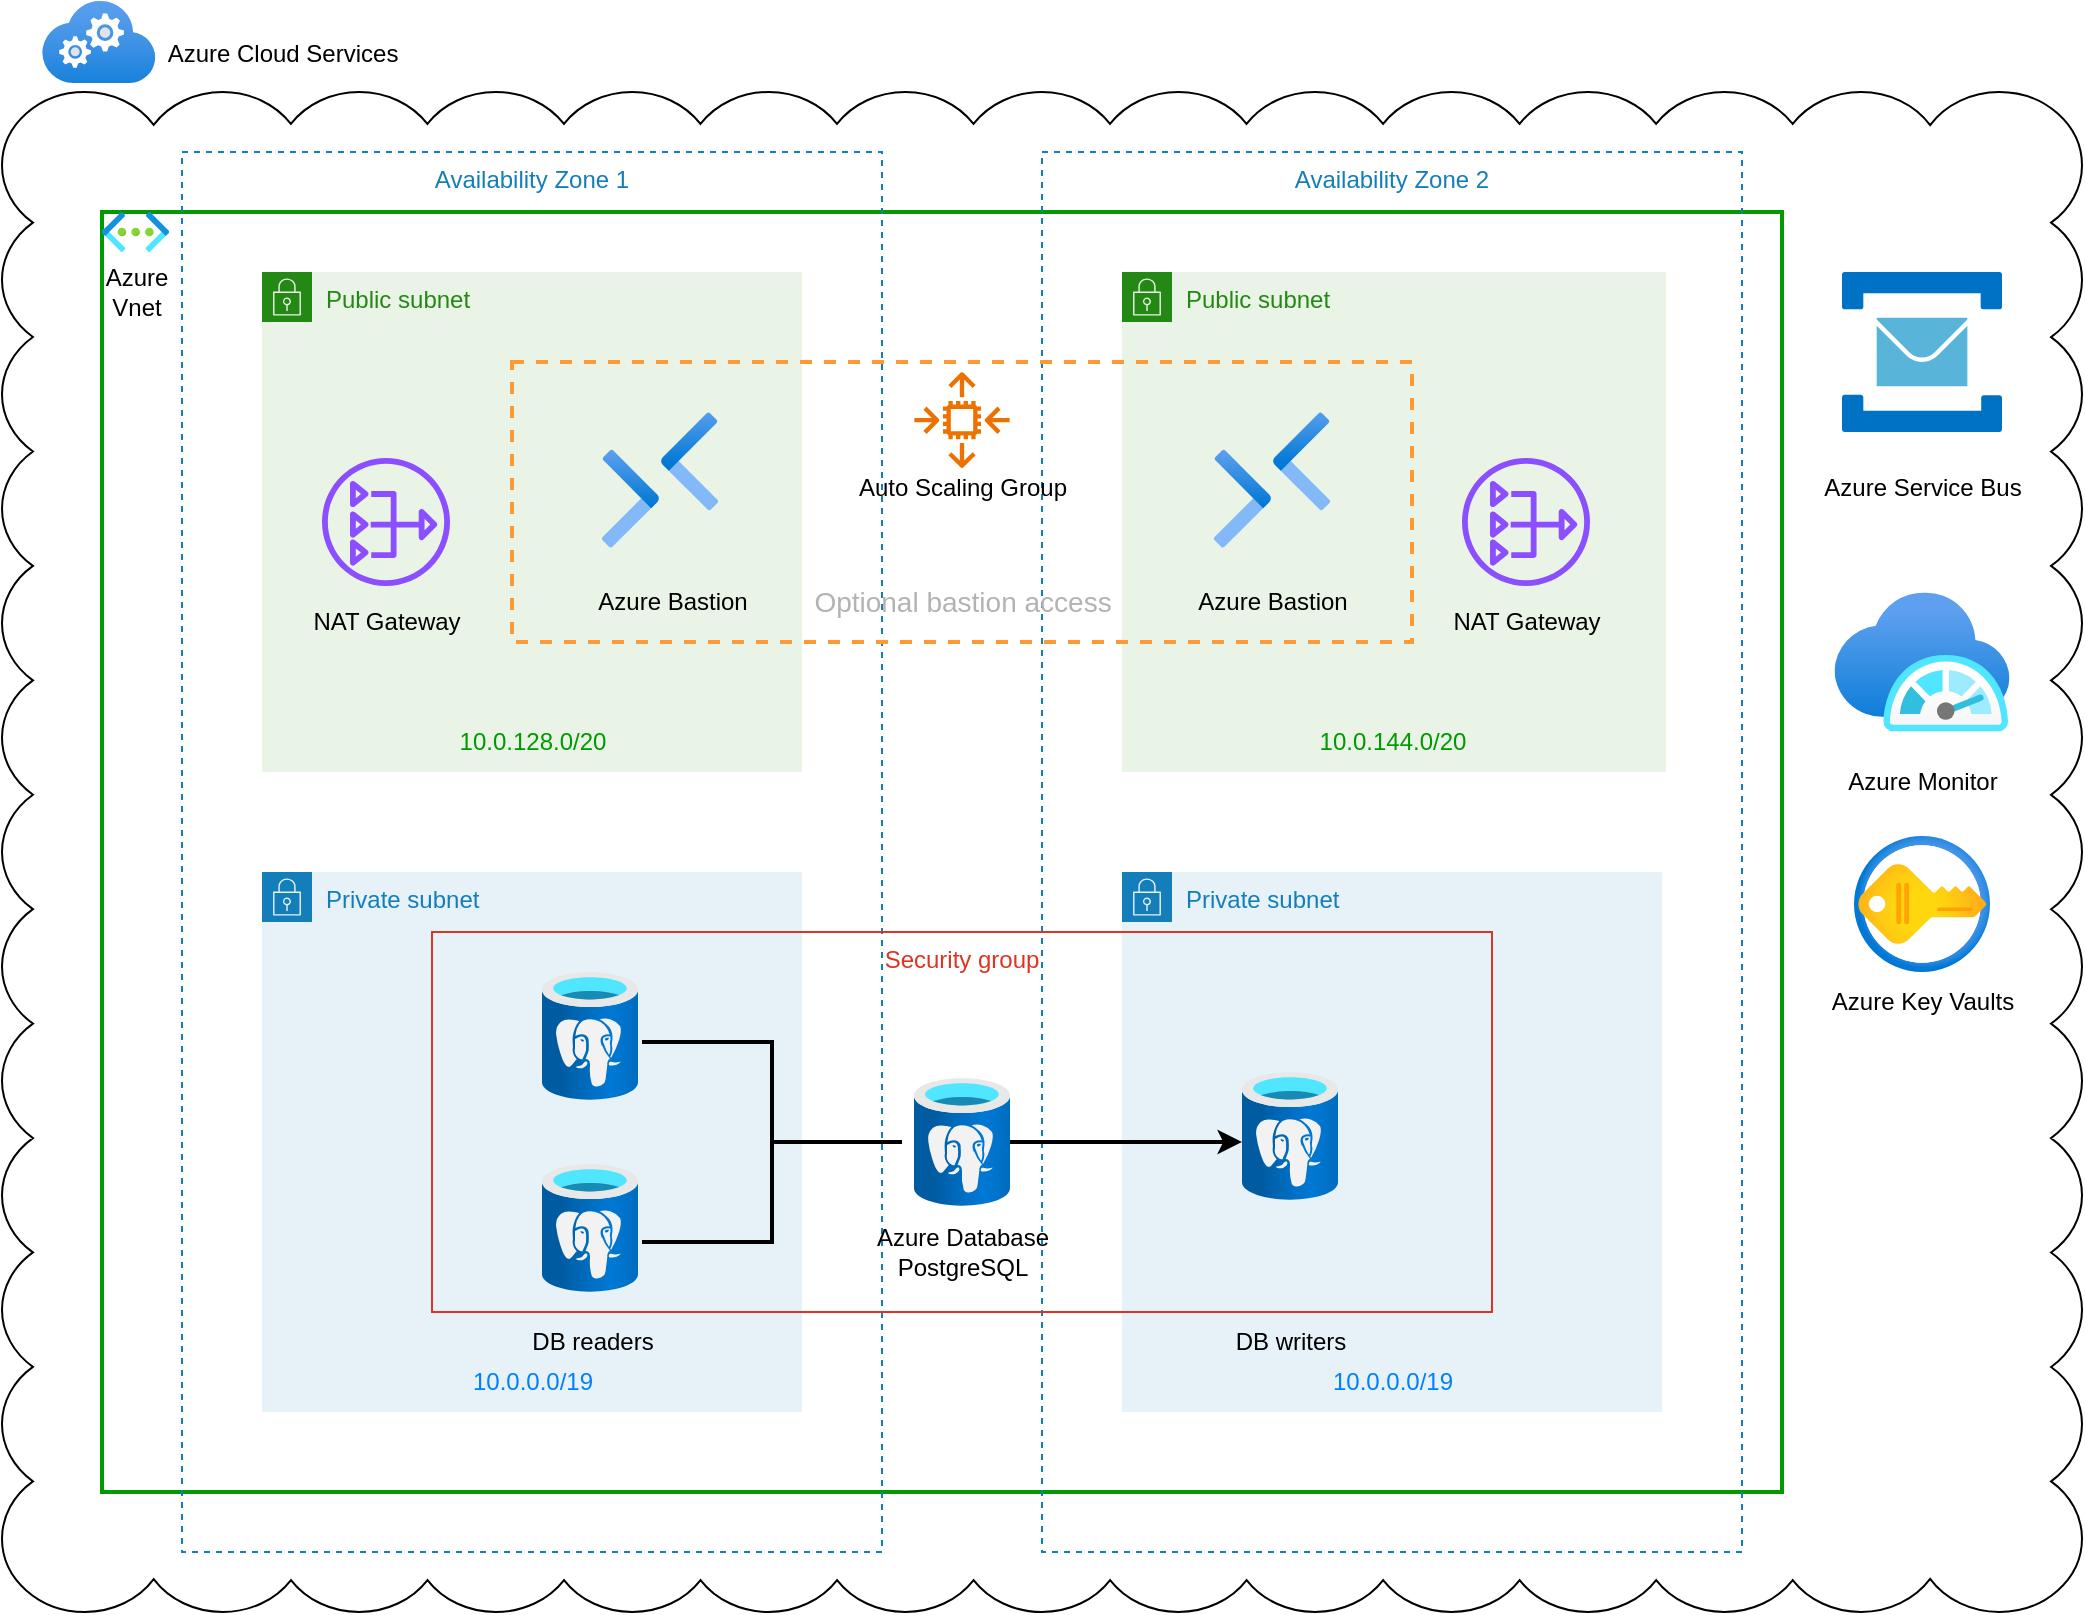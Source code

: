 <mxfile version="22.0.8" type="github">
  <diagram name="Page-1" id="7xt4pQumDP3tBfooaIeJ">
    <mxGraphModel dx="1212" dy="758" grid="1" gridSize="10" guides="1" tooltips="1" connect="1" arrows="1" fold="1" page="1" pageScale="1" pageWidth="1100" pageHeight="850" math="0" shadow="0">
      <root>
        <mxCell id="0" />
        <mxCell id="1" parent="0" />
        <mxCell id="5_k-YT-q-z1sVr0RyAKI-33" value="" style="whiteSpace=wrap;html=1;shape=mxgraph.basic.cloud_rect" parent="1" vertex="1">
          <mxGeometry x="30" y="60" width="1040" height="760" as="geometry" />
        </mxCell>
        <mxCell id="jHHWez1aKjKvFsPRnYN8-21" value="" style="rounded=0;whiteSpace=wrap;html=1;fillColor=none;strokeColor=#009900;strokeWidth=2;" vertex="1" parent="1">
          <mxGeometry x="80" y="120" width="840" height="640" as="geometry" />
        </mxCell>
        <mxCell id="5_k-YT-q-z1sVr0RyAKI-8" value="Azure Cloud Services" style="text;html=1;align=center;verticalAlign=middle;resizable=0;points=[];autosize=1;strokeColor=none;fillColor=none;" parent="1" vertex="1">
          <mxGeometry x="100" y="25.5" width="140" height="30" as="geometry" />
        </mxCell>
        <mxCell id="5_k-YT-q-z1sVr0RyAKI-10" value="" style="image;aspect=fixed;html=1;points=[];align=center;fontSize=12;image=img/lib/azure2/compute/Cloud_Services_Classic.svg;" parent="1" vertex="1">
          <mxGeometry x="50" y="14.5" width="56.77" height="41" as="geometry" />
        </mxCell>
        <mxCell id="5_k-YT-q-z1sVr0RyAKI-105" value="" style="image;sketch=0;aspect=fixed;html=1;points=[];align=center;fontSize=12;image=img/lib/mscae/Service_Bus.svg;" parent="1" vertex="1">
          <mxGeometry x="950" y="150" width="80" height="80" as="geometry" />
        </mxCell>
        <mxCell id="5_k-YT-q-z1sVr0RyAKI-106" value="Azure Service Bus" style="text;html=1;align=center;verticalAlign=middle;resizable=0;points=[];autosize=1;strokeColor=none;fillColor=none;" parent="1" vertex="1">
          <mxGeometry x="930" y="243" width="120" height="30" as="geometry" />
        </mxCell>
        <mxCell id="5_k-YT-q-z1sVr0RyAKI-107" value="" style="image;aspect=fixed;html=1;points=[];align=center;fontSize=12;image=img/lib/azure2/monitor/SAP_Azure_Monitor.svg;" parent="1" vertex="1">
          <mxGeometry x="946.25" y="310" width="87.5" height="70" as="geometry" />
        </mxCell>
        <mxCell id="5_k-YT-q-z1sVr0RyAKI-108" value="Azure Monitor" style="text;html=1;align=center;verticalAlign=middle;resizable=0;points=[];autosize=1;strokeColor=none;fillColor=none;" parent="1" vertex="1">
          <mxGeometry x="940" y="390" width="100" height="30" as="geometry" />
        </mxCell>
        <mxCell id="5_k-YT-q-z1sVr0RyAKI-112" value="Azure Key Vaults" style="text;html=1;align=center;verticalAlign=middle;resizable=0;points=[];autosize=1;strokeColor=none;fillColor=none;" parent="1" vertex="1">
          <mxGeometry x="935" y="500" width="110" height="30" as="geometry" />
        </mxCell>
        <mxCell id="jHHWez1aKjKvFsPRnYN8-7" value="" style="image;aspect=fixed;html=1;points=[];align=center;fontSize=12;image=img/lib/azure2/security/Key_Vaults.svg;rotation=-90;" vertex="1" parent="1">
          <mxGeometry x="956" y="432" width="68" height="68" as="geometry" />
        </mxCell>
        <mxCell id="5_k-YT-q-z1sVr0RyAKI-35" value="Availability Zone 2" style="fillColor=none;strokeColor=#147EBA;dashed=1;verticalAlign=top;fontStyle=0;fontColor=#147EBA;whiteSpace=wrap;html=1;" parent="1" vertex="1">
          <mxGeometry x="550" y="90" width="350" height="700" as="geometry" />
        </mxCell>
        <mxCell id="5_k-YT-q-z1sVr0RyAKI-34" value="Availability Zone 1" style="fillColor=none;strokeColor=#147EBA;dashed=1;verticalAlign=top;fontStyle=0;fontColor=#147EBA;whiteSpace=wrap;html=1;" parent="1" vertex="1">
          <mxGeometry x="120" y="90" width="350" height="700" as="geometry" />
        </mxCell>
        <mxCell id="5_k-YT-q-z1sVr0RyAKI-39" value="Private subnet" style="points=[[0,0],[0.25,0],[0.5,0],[0.75,0],[1,0],[1,0.25],[1,0.5],[1,0.75],[1,1],[0.75,1],[0.5,1],[0.25,1],[0,1],[0,0.75],[0,0.5],[0,0.25]];outlineConnect=0;gradientColor=none;html=1;whiteSpace=wrap;fontSize=12;fontStyle=0;container=1;pointerEvents=0;collapsible=0;recursiveResize=0;shape=mxgraph.aws4.group;grIcon=mxgraph.aws4.group_security_group;grStroke=0;strokeColor=#147EBA;fillColor=#E6F2F8;verticalAlign=top;align=left;spacingLeft=30;fontColor=#147EBA;dashed=0;" parent="1" vertex="1">
          <mxGeometry x="590" y="450" width="270" height="270" as="geometry" />
        </mxCell>
        <mxCell id="jHHWez1aKjKvFsPRnYN8-4" value="&lt;font color=&quot;#007fff&quot;&gt;10.0.0.0/19&lt;/font&gt;" style="text;html=1;align=center;verticalAlign=middle;resizable=0;points=[];autosize=1;strokeColor=none;fillColor=none;" vertex="1" parent="5_k-YT-q-z1sVr0RyAKI-39">
          <mxGeometry x="95" y="240" width="80" height="30" as="geometry" />
        </mxCell>
        <mxCell id="5_k-YT-q-z1sVr0RyAKI-66" value="" style="endArrow=classic;html=1;rounded=0;strokeColor=#000000;strokeWidth=2;" parent="5_k-YT-q-z1sVr0RyAKI-39" edge="1">
          <mxGeometry width="50" height="50" relative="1" as="geometry">
            <mxPoint x="-58" y="135" as="sourcePoint" />
            <mxPoint x="60" y="135" as="targetPoint" />
          </mxGeometry>
        </mxCell>
        <mxCell id="5_k-YT-q-z1sVr0RyAKI-110" value="DB writers" style="text;html=1;align=center;verticalAlign=middle;resizable=0;points=[];autosize=1;strokeColor=none;fillColor=none;" parent="5_k-YT-q-z1sVr0RyAKI-39" vertex="1">
          <mxGeometry x="44" y="220" width="80" height="30" as="geometry" />
        </mxCell>
        <mxCell id="jHHWez1aKjKvFsPRnYN8-17" value="" style="image;aspect=fixed;html=1;points=[];align=center;fontSize=12;image=img/lib/azure2/databases/Azure_Database_PostgreSQL_Server.svg;" vertex="1" parent="5_k-YT-q-z1sVr0RyAKI-39">
          <mxGeometry x="60" y="100" width="48" height="64" as="geometry" />
        </mxCell>
        <mxCell id="5_k-YT-q-z1sVr0RyAKI-38" value="Private subnet" style="points=[[0,0],[0.25,0],[0.5,0],[0.75,0],[1,0],[1,0.25],[1,0.5],[1,0.75],[1,1],[0.75,1],[0.5,1],[0.25,1],[0,1],[0,0.75],[0,0.5],[0,0.25]];outlineConnect=0;gradientColor=none;html=1;whiteSpace=wrap;fontSize=12;fontStyle=0;container=1;pointerEvents=0;collapsible=0;recursiveResize=0;shape=mxgraph.aws4.group;grIcon=mxgraph.aws4.group_security_group;grStroke=0;strokeColor=#147EBA;fillColor=#E6F2F8;verticalAlign=top;align=left;spacingLeft=30;fontColor=#147EBA;dashed=0;" parent="1" vertex="1">
          <mxGeometry x="160" y="450" width="270" height="270" as="geometry" />
        </mxCell>
        <mxCell id="5_k-YT-q-z1sVr0RyAKI-31" value="Public subnet" style="points=[[0,0],[0.25,0],[0.5,0],[0.75,0],[1,0],[1,0.25],[1,0.5],[1,0.75],[1,1],[0.75,1],[0.5,1],[0.25,1],[0,1],[0,0.75],[0,0.5],[0,0.25]];outlineConnect=0;gradientColor=none;html=1;whiteSpace=wrap;fontSize=12;fontStyle=0;container=1;pointerEvents=0;collapsible=0;recursiveResize=0;shape=mxgraph.aws4.group;grIcon=mxgraph.aws4.group_security_group;grStroke=0;strokeColor=#248814;fillColor=#E9F3E6;verticalAlign=top;align=left;spacingLeft=30;fontColor=#248814;dashed=0;" parent="1" vertex="1">
          <mxGeometry x="160" y="150" width="270" height="250" as="geometry" />
        </mxCell>
        <mxCell id="jHHWez1aKjKvFsPRnYN8-1" value="&lt;font color=&quot;#009900&quot;&gt;10.0.128.0/20&lt;/font&gt;" style="text;html=1;align=center;verticalAlign=middle;resizable=0;points=[];autosize=1;strokeColor=none;fillColor=none;" vertex="1" parent="5_k-YT-q-z1sVr0RyAKI-31">
          <mxGeometry x="85" y="220" width="100" height="30" as="geometry" />
        </mxCell>
        <mxCell id="5_k-YT-q-z1sVr0RyAKI-37" value="Public subnet" style="points=[[0,0],[0.25,0],[0.5,0],[0.75,0],[1,0],[1,0.25],[1,0.5],[1,0.75],[1,1],[0.75,1],[0.5,1],[0.25,1],[0,1],[0,0.75],[0,0.5],[0,0.25]];outlineConnect=0;gradientColor=none;html=1;whiteSpace=wrap;fontSize=12;fontStyle=0;container=1;pointerEvents=0;collapsible=0;recursiveResize=0;shape=mxgraph.aws4.group;grIcon=mxgraph.aws4.group_security_group;grStroke=0;strokeColor=#248814;fillColor=#E9F3E6;verticalAlign=top;align=left;spacingLeft=30;fontColor=#248814;dashed=0;" parent="1" vertex="1">
          <mxGeometry x="590" y="150" width="272" height="250" as="geometry" />
        </mxCell>
        <mxCell id="5_k-YT-q-z1sVr0RyAKI-43" value="NAT Gateway" style="text;html=1;align=center;verticalAlign=middle;resizable=0;points=[];autosize=1;strokeColor=none;fillColor=none;" parent="5_k-YT-q-z1sVr0RyAKI-37" vertex="1">
          <mxGeometry x="152" y="160" width="100" height="30" as="geometry" />
        </mxCell>
        <mxCell id="5_k-YT-q-z1sVr0RyAKI-23" value="" style="sketch=0;outlineConnect=0;fontColor=#232F3E;gradientColor=none;fillColor=#8C4FFF;strokeColor=none;dashed=0;verticalLabelPosition=bottom;verticalAlign=top;align=center;html=1;fontSize=12;fontStyle=0;aspect=fixed;pointerEvents=1;shape=mxgraph.aws4.nat_gateway;" parent="1" vertex="1">
          <mxGeometry x="190" y="243" width="64" height="64" as="geometry" />
        </mxCell>
        <mxCell id="5_k-YT-q-z1sVr0RyAKI-40" value="NAT Gateway" style="text;html=1;align=center;verticalAlign=middle;resizable=0;points=[];autosize=1;strokeColor=none;fillColor=none;" parent="1" vertex="1">
          <mxGeometry x="172" y="310" width="100" height="30" as="geometry" />
        </mxCell>
        <mxCell id="5_k-YT-q-z1sVr0RyAKI-42" value="" style="sketch=0;outlineConnect=0;fontColor=#232F3E;gradientColor=none;fillColor=#8C4FFF;strokeColor=none;dashed=0;verticalLabelPosition=bottom;verticalAlign=top;align=center;html=1;fontSize=12;fontStyle=0;aspect=fixed;pointerEvents=1;shape=mxgraph.aws4.nat_gateway;" parent="1" vertex="1">
          <mxGeometry x="760" y="243" width="64" height="64" as="geometry" />
        </mxCell>
        <mxCell id="5_k-YT-q-z1sVr0RyAKI-44" value="" style="rounded=0;whiteSpace=wrap;html=1;dashed=1;perimeterSpacing=0;fillColor=none;strokeColor=#FF9933;strokeWidth=2;" parent="1" vertex="1">
          <mxGeometry x="285" y="195" width="450" height="140" as="geometry" />
        </mxCell>
        <mxCell id="5_k-YT-q-z1sVr0RyAKI-41" value="" style="sketch=0;outlineConnect=0;fontColor=#232F3E;gradientColor=none;fillColor=#ED7100;strokeColor=none;dashed=0;verticalLabelPosition=bottom;verticalAlign=top;align=center;html=1;fontSize=12;fontStyle=0;aspect=fixed;pointerEvents=1;shape=mxgraph.aws4.auto_scaling2;" parent="1" vertex="1">
          <mxGeometry x="486" y="200" width="48" height="48" as="geometry" />
        </mxCell>
        <mxCell id="5_k-YT-q-z1sVr0RyAKI-60" value="Auto Scaling Group" style="text;html=1;align=center;verticalAlign=middle;resizable=0;points=[];autosize=1;strokeColor=none;fillColor=none;" parent="1" vertex="1">
          <mxGeometry x="445" y="243" width="130" height="30" as="geometry" />
        </mxCell>
        <mxCell id="5_k-YT-q-z1sVr0RyAKI-71" value="Azure Bastion" style="text;html=1;align=center;verticalAlign=middle;resizable=0;points=[];autosize=1;strokeColor=none;fillColor=none;" parent="1" vertex="1">
          <mxGeometry x="315" y="300" width="100" height="30" as="geometry" />
        </mxCell>
        <mxCell id="5_k-YT-q-z1sVr0RyAKI-72" value="Azure Bastion" style="text;html=1;align=center;verticalAlign=middle;resizable=0;points=[];autosize=1;strokeColor=none;fillColor=none;" parent="1" vertex="1">
          <mxGeometry x="615" y="300" width="100" height="30" as="geometry" />
        </mxCell>
        <mxCell id="5_k-YT-q-z1sVr0RyAKI-104" value="&lt;font style=&quot;font-size: 14px;&quot; color=&quot;#b3b3b3&quot;&gt;Optional bastion access&lt;/font&gt;" style="text;html=1;align=center;verticalAlign=middle;resizable=0;points=[];autosize=1;strokeColor=none;fillColor=none;" parent="1" vertex="1">
          <mxGeometry x="425" y="300" width="170" height="30" as="geometry" />
        </mxCell>
        <mxCell id="jHHWez1aKjKvFsPRnYN8-2" value="&lt;font color=&quot;#009900&quot;&gt;10.0.144.0/20&lt;/font&gt;" style="text;html=1;align=center;verticalAlign=middle;resizable=0;points=[];autosize=1;strokeColor=none;fillColor=none;" vertex="1" parent="1">
          <mxGeometry x="675" y="370" width="100" height="30" as="geometry" />
        </mxCell>
        <mxCell id="jHHWez1aKjKvFsPRnYN8-3" value="&lt;font color=&quot;#007fff&quot;&gt;10.0.0.0/19&lt;/font&gt;" style="text;html=1;align=center;verticalAlign=middle;resizable=0;points=[];autosize=1;strokeColor=none;fillColor=none;" vertex="1" parent="1">
          <mxGeometry x="255" y="690" width="80" height="30" as="geometry" />
        </mxCell>
        <mxCell id="jHHWez1aKjKvFsPRnYN8-5" value="" style="image;aspect=fixed;html=1;points=[];align=center;fontSize=12;image=img/lib/azure2/networking/Bastions.svg;" vertex="1" parent="1">
          <mxGeometry x="330" y="220" width="58.0" height="68" as="geometry" />
        </mxCell>
        <mxCell id="jHHWez1aKjKvFsPRnYN8-6" value="" style="image;aspect=fixed;html=1;points=[];align=center;fontSize=12;image=img/lib/azure2/networking/Bastions.svg;" vertex="1" parent="1">
          <mxGeometry x="636" y="220" width="58.0" height="68" as="geometry" />
        </mxCell>
        <mxCell id="5_k-YT-q-z1sVr0RyAKI-65" value="" style="strokeWidth=2;html=1;shape=mxgraph.flowchart.annotation_2;align=left;labelPosition=right;pointerEvents=1;rotation=-180;" parent="1" vertex="1">
          <mxGeometry x="350" y="535" width="130" height="100" as="geometry" />
        </mxCell>
        <mxCell id="5_k-YT-q-z1sVr0RyAKI-67" value="Azure Database &lt;br&gt;PostgreSQL" style="text;html=1;align=center;verticalAlign=middle;resizable=0;points=[];autosize=1;strokeColor=none;fillColor=none;" parent="1" vertex="1">
          <mxGeometry x="455" y="620" width="110" height="40" as="geometry" />
        </mxCell>
        <mxCell id="jHHWez1aKjKvFsPRnYN8-9" value="" style="image;aspect=fixed;html=1;points=[];align=center;fontSize=12;image=img/lib/azure2/databases/Azure_Database_PostgreSQL_Server.svg;" vertex="1" parent="1">
          <mxGeometry x="486" y="553" width="48" height="64" as="geometry" />
        </mxCell>
        <mxCell id="jHHWez1aKjKvFsPRnYN8-15" value="" style="image;aspect=fixed;html=1;points=[];align=center;fontSize=12;image=img/lib/azure2/databases/Azure_Database_PostgreSQL_Server.svg;" vertex="1" parent="1">
          <mxGeometry x="300" y="500" width="48" height="64" as="geometry" />
        </mxCell>
        <mxCell id="jHHWez1aKjKvFsPRnYN8-16" value="" style="image;aspect=fixed;html=1;points=[];align=center;fontSize=12;image=img/lib/azure2/databases/Azure_Database_PostgreSQL_Server.svg;" vertex="1" parent="1">
          <mxGeometry x="300" y="596" width="48" height="64" as="geometry" />
        </mxCell>
        <mxCell id="5_k-YT-q-z1sVr0RyAKI-61" value="Security group" style="fillColor=none;strokeColor=#DD3522;verticalAlign=top;fontStyle=0;fontColor=#DD3522;whiteSpace=wrap;html=1;" parent="1" vertex="1">
          <mxGeometry x="245" y="480" width="530" height="190" as="geometry" />
        </mxCell>
        <mxCell id="5_k-YT-q-z1sVr0RyAKI-109" value="DB readers" style="text;html=1;align=center;verticalAlign=middle;resizable=0;points=[];autosize=1;strokeColor=none;fillColor=none;" parent="1" vertex="1">
          <mxGeometry x="285" y="670" width="80" height="30" as="geometry" />
        </mxCell>
        <mxCell id="jHHWez1aKjKvFsPRnYN8-22" value="" style="image;aspect=fixed;html=1;points=[];align=center;fontSize=12;image=img/lib/azure2/networking/Virtual_Networks.svg;" vertex="1" parent="1">
          <mxGeometry x="80" y="120" width="33.5" height="20" as="geometry" />
        </mxCell>
        <mxCell id="jHHWez1aKjKvFsPRnYN8-23" value="Azure &lt;br&gt;Vnet" style="text;html=1;align=center;verticalAlign=middle;resizable=0;points=[];autosize=1;strokeColor=none;fillColor=none;" vertex="1" parent="1">
          <mxGeometry x="71.75" y="140" width="50" height="40" as="geometry" />
        </mxCell>
      </root>
    </mxGraphModel>
  </diagram>
</mxfile>
